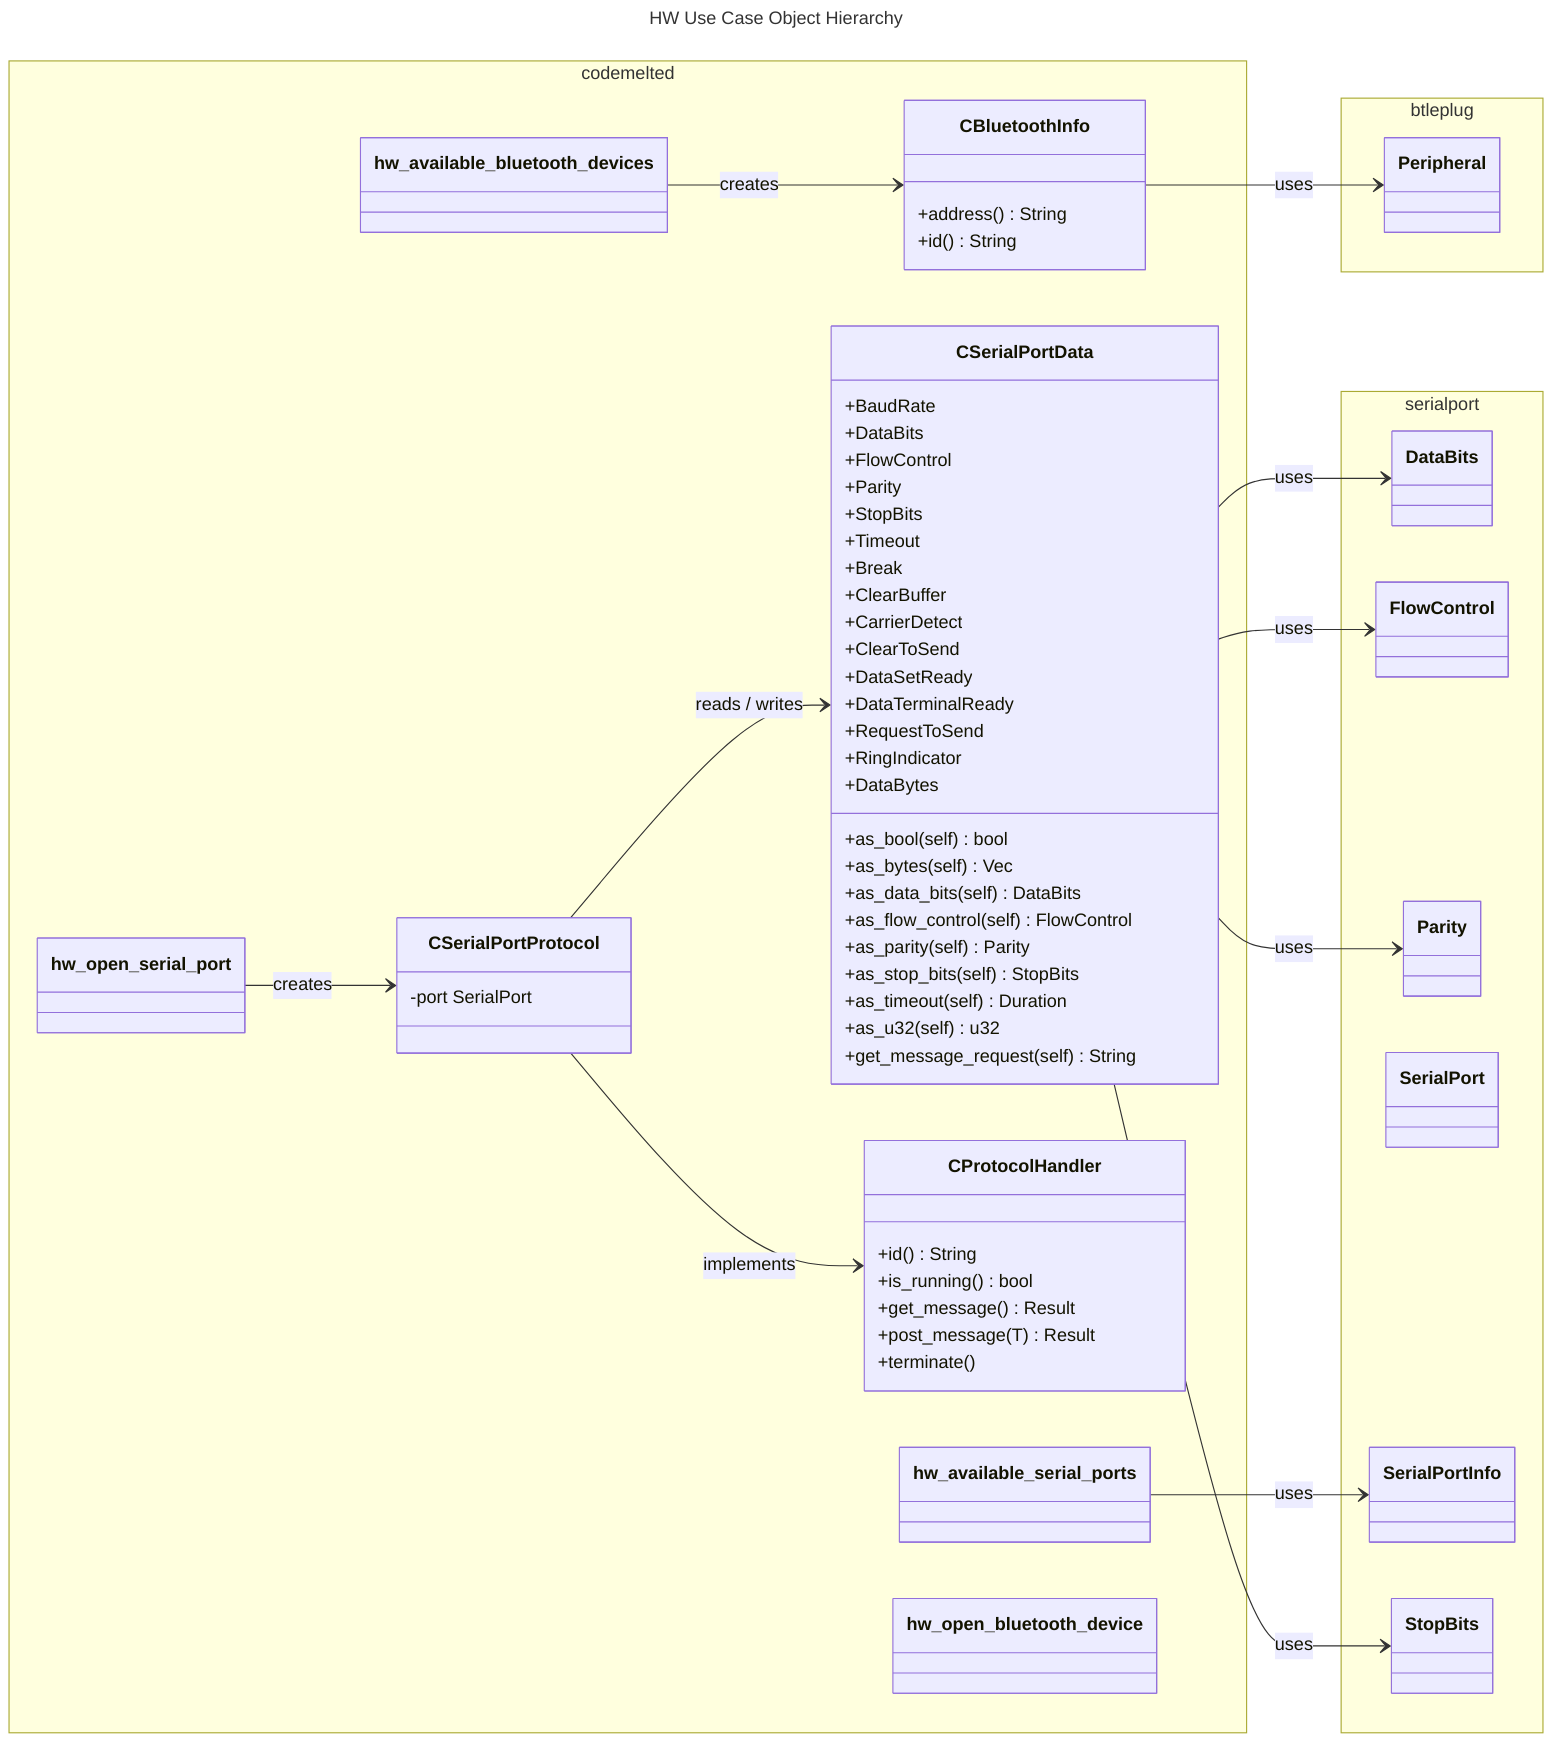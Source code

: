 ---
title: HW Use Case Object Hierarchy
---
classDiagram
  direction LR
  namespace codemelted {
    class CBluetoothInfo {
      +address() String
      +id() String
    }
    class CSerialPortData {
      +BaudRate
      +DataBits
      +FlowControl
      +Parity
      +StopBits
      +Timeout
      +Break
      +ClearBuffer
      +CarrierDetect
      +ClearToSend
      +DataSetReady
      +DataTerminalReady
      +RequestToSend
      +RingIndicator
      +DataBytes
      +as_bool(self) bool
      +as_bytes(self) Vec
      +as_data_bits(self) DataBits
      +as_flow_control(self) FlowControl
      +as_parity(self) Parity
      +as_stop_bits(self) StopBits
      +as_timeout(self) Duration
      +as_u32(self) u32
      +get_message_request(self) String
    }
    class CSerialPortProtocol {
      -port SerialPort
    }
    class CProtocolHandler {
      +id() String
      +is_running() bool
      +get_message() Result
      +post_message(T) Result
      +terminate()
    }
    class hw_available_bluetooth_devices
    class hw_available_serial_ports
    class hw_open_bluetooth_device
    class hw_open_serial_port
  }
  namespace btleplug {
    class Peripheral
  }
  namespace serialport {
    class DataBits
    class FlowControl
    class Parity
    class SerialPort
    class SerialPortInfo
    class StopBits
  }
  CBluetoothInfo --> Peripheral: uses
  CSerialPortData --> DataBits: uses
  CSerialPortData --> FlowControl: uses
  CSerialPortData --> Parity: uses
  CSerialPortData --> StopBits: uses
  CSerialPortProtocol --> CProtocolHandler: implements
  CSerialPortProtocol --> CSerialPortData: reads / writes
  hw_available_bluetooth_devices --> CBluetoothInfo: creates
  hw_available_serial_ports --> SerialPortInfo: uses
  hw_open_serial_port --> CSerialPortProtocol: creates